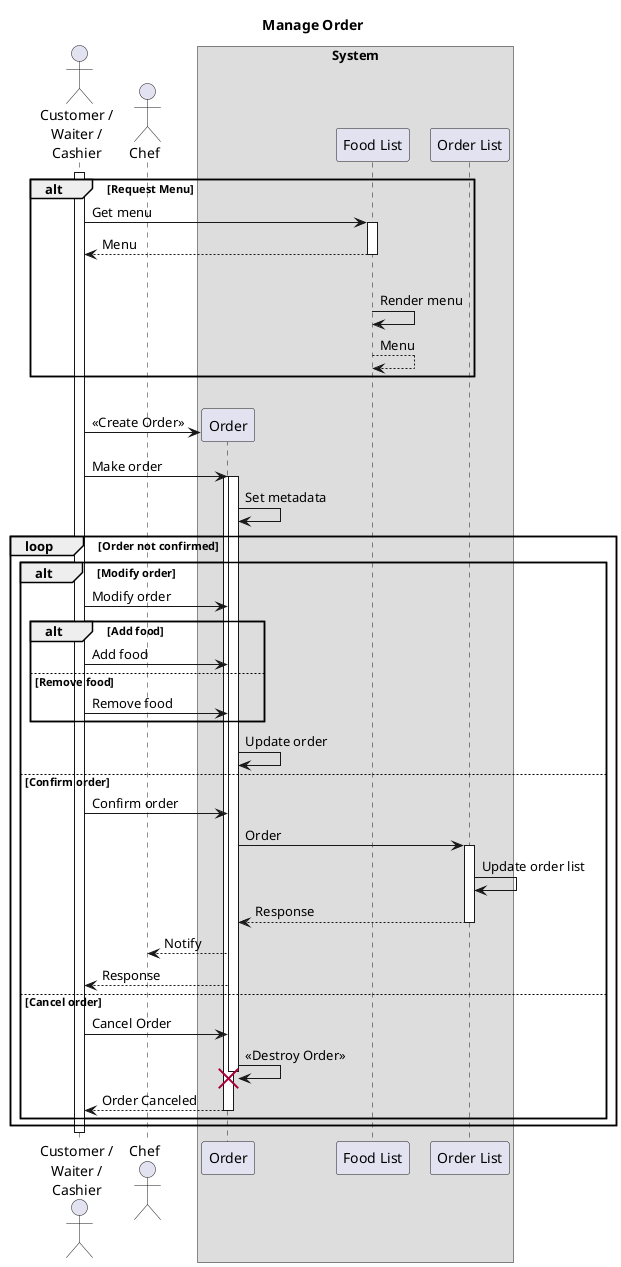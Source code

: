 @startuml Manage Order

title Manage Order

actor "Customer /\nWaiter /\nCashier" as Maker
actor Chef
box System

    participant Order
    participant "Food List" as Foods
    participant "Order List" as Orders
end box

activate Maker

alt Request Menu
    Maker -> Foods ++ : Get menu

    
    return Menu
    |||
    Foods -> Foods : Render menu
    return Menu
end

|||



Maker -> Order ** : <<Create Order>>
Maker -> Order ++ : Make order
activate Order

Order -> Order: Set metadata

loop Order not confirmed
    alt Modify order
        Maker -> Order: Modify order

        alt Add food
            Maker -> Order: Add food
        else Remove food
            Maker -> Order: Remove food
        end

        Order -> Order: Update order
    else Confirm order
        Maker -> Order: Confirm order
            
                Order -> Orders ++ : Order
                    Orders -> Orders : Update order list
                return Response
            Order -->  Chef: Notify
        Order --> Maker: Response
    else Cancel order
        Maker -> Order: Cancel Order
        
        Order -> Order !! : <<Destroy Order>>
        return Order Canceled
        deactivate Order

        
    end
end

deactivate Maker

@enduml